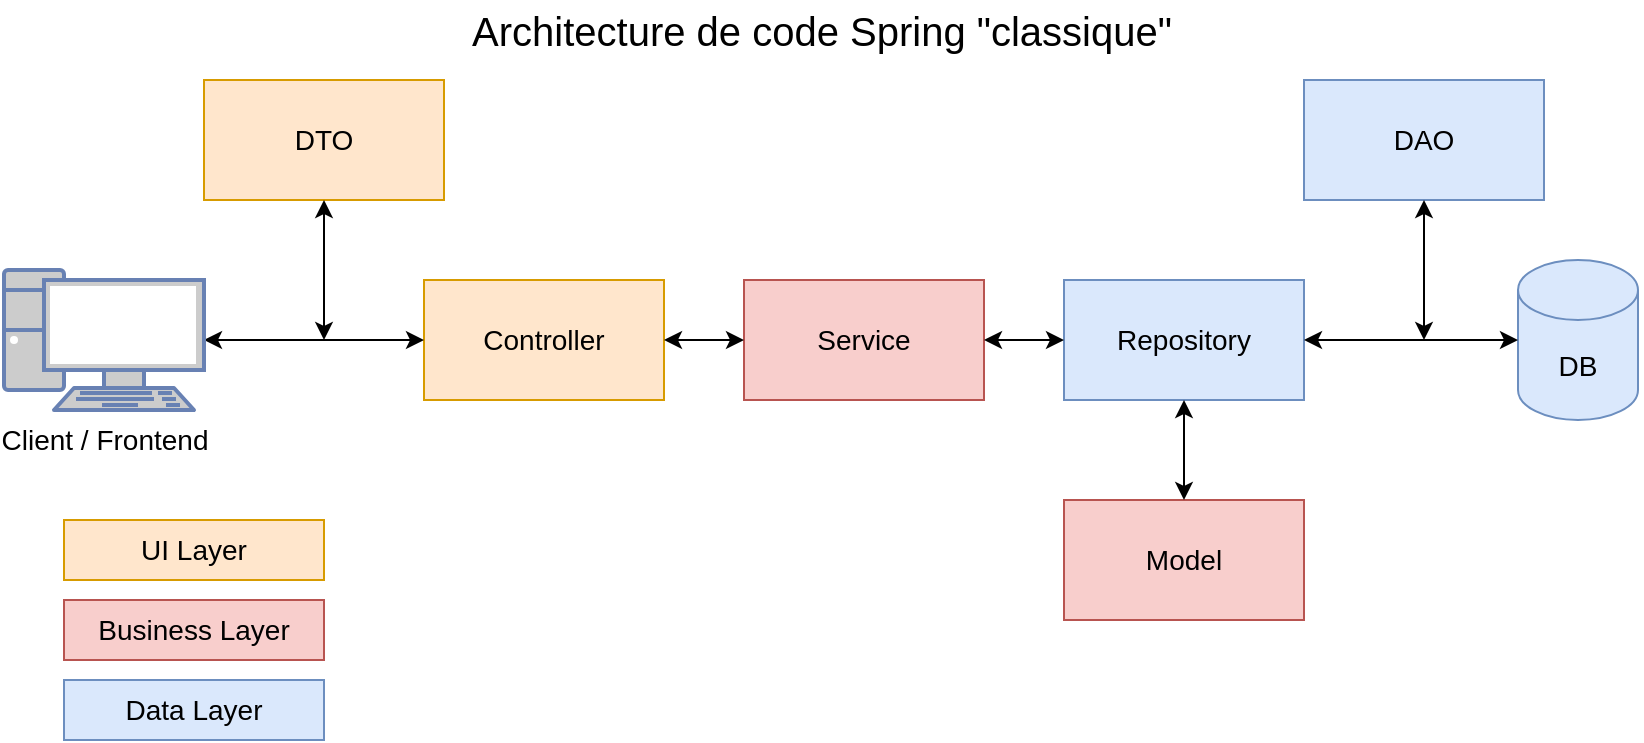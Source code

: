 <mxfile version="17.4.2" type="device"><diagram id="XhzNHSuVkOPo0Uu2TsME" name="Architecture Spring"><mxGraphModel dx="1038" dy="641" grid="1" gridSize="10" guides="1" tooltips="1" connect="1" arrows="1" fold="1" page="1" pageScale="1" pageWidth="827" pageHeight="1169" math="0" shadow="0"><root><mxCell id="0"/><mxCell id="1" parent="0"/><mxCell id="eK7f1ou33tJLgVjqzxmD-2" value="Controller" style="rounded=0;whiteSpace=wrap;html=1;fillColor=#ffe6cc;strokeColor=#d79b00;fontSize=14;" parent="1" vertex="1"><mxGeometry x="215" y="140" width="120" height="60" as="geometry"/></mxCell><mxCell id="eK7f1ou33tJLgVjqzxmD-3" value="DTO" style="rounded=0;whiteSpace=wrap;html=1;fillColor=#ffe6cc;strokeColor=#d79b00;fontSize=14;" parent="1" vertex="1"><mxGeometry x="105" y="40" width="120" height="60" as="geometry"/></mxCell><mxCell id="eK7f1ou33tJLgVjqzxmD-4" value="Service" style="rounded=0;whiteSpace=wrap;html=1;fillColor=#f8cecc;strokeColor=#b85450;fontSize=14;" parent="1" vertex="1"><mxGeometry x="375" y="140" width="120" height="60" as="geometry"/></mxCell><mxCell id="eK7f1ou33tJLgVjqzxmD-5" value="Repository" style="rounded=0;whiteSpace=wrap;html=1;fillColor=#dae8fc;strokeColor=#6c8ebf;fontSize=14;" parent="1" vertex="1"><mxGeometry x="535" y="140" width="120" height="60" as="geometry"/></mxCell><mxCell id="eK7f1ou33tJLgVjqzxmD-6" value="DAO" style="rounded=0;whiteSpace=wrap;html=1;fillColor=#dae8fc;strokeColor=#6c8ebf;fontSize=14;" parent="1" vertex="1"><mxGeometry x="655" y="40" width="120" height="60" as="geometry"/></mxCell><mxCell id="eK7f1ou33tJLgVjqzxmD-7" value="DB" style="shape=cylinder3;whiteSpace=wrap;html=1;boundedLbl=1;backgroundOutline=1;size=15;fillColor=#dae8fc;strokeColor=#6c8ebf;fontSize=14;" parent="1" vertex="1"><mxGeometry x="762" y="130" width="60" height="80" as="geometry"/></mxCell><mxCell id="eK7f1ou33tJLgVjqzxmD-16" value="" style="endArrow=classic;startArrow=classic;html=1;rounded=0;strokeColor=#000000;fillColor=#000000;entryX=0.5;entryY=1;entryDx=0;entryDy=0;" parent="1" target="eK7f1ou33tJLgVjqzxmD-3" edge="1"><mxGeometry width="50" height="50" relative="1" as="geometry"><mxPoint x="165" y="170" as="sourcePoint"/><mxPoint x="345" as="targetPoint"/></mxGeometry></mxCell><mxCell id="eK7f1ou33tJLgVjqzxmD-17" value="" style="endArrow=classic;startArrow=classic;html=1;rounded=0;strokeColor=#000000;fillColor=#000000;entryX=0;entryY=0.5;entryDx=0;entryDy=0;" parent="1" source="s1-79UuAQpgsjr7xnip9-1" target="eK7f1ou33tJLgVjqzxmD-2" edge="1"><mxGeometry width="50" height="50" relative="1" as="geometry"><mxPoint x="115" y="170" as="sourcePoint"/><mxPoint x="175" y="110" as="targetPoint"/></mxGeometry></mxCell><mxCell id="eK7f1ou33tJLgVjqzxmD-18" value="" style="endArrow=classic;startArrow=classic;html=1;rounded=0;strokeColor=#000000;fillColor=#000000;entryX=0.5;entryY=1;entryDx=0;entryDy=0;" parent="1" target="eK7f1ou33tJLgVjqzxmD-6" edge="1"><mxGeometry width="50" height="50" relative="1" as="geometry"><mxPoint x="715" y="170" as="sourcePoint"/><mxPoint x="705" y="210" as="targetPoint"/></mxGeometry></mxCell><mxCell id="eK7f1ou33tJLgVjqzxmD-19" value="" style="endArrow=classic;startArrow=classic;html=1;rounded=0;strokeColor=#000000;fillColor=#000000;entryX=0;entryY=0.5;entryDx=0;entryDy=0;exitX=1;exitY=0.5;exitDx=0;exitDy=0;" parent="1" source="eK7f1ou33tJLgVjqzxmD-4" target="eK7f1ou33tJLgVjqzxmD-5" edge="1"><mxGeometry width="50" height="50" relative="1" as="geometry"><mxPoint x="195" y="200" as="sourcePoint"/><mxPoint x="195" y="130" as="targetPoint"/></mxGeometry></mxCell><mxCell id="eK7f1ou33tJLgVjqzxmD-20" value="" style="endArrow=classic;startArrow=classic;html=1;rounded=0;strokeColor=#000000;fillColor=#000000;entryX=0;entryY=0.5;entryDx=0;entryDy=0;exitX=1;exitY=0.5;exitDx=0;exitDy=0;" parent="1" source="eK7f1ou33tJLgVjqzxmD-2" target="eK7f1ou33tJLgVjqzxmD-4" edge="1"><mxGeometry width="50" height="50" relative="1" as="geometry"><mxPoint x="205" y="210" as="sourcePoint"/><mxPoint x="205" y="140" as="targetPoint"/></mxGeometry></mxCell><mxCell id="eK7f1ou33tJLgVjqzxmD-21" value="" style="endArrow=classic;startArrow=classic;html=1;rounded=0;strokeColor=#000000;fillColor=#000000;entryX=0;entryY=0.5;entryDx=0;entryDy=0;entryPerimeter=0;exitX=1;exitY=0.5;exitDx=0;exitDy=0;" parent="1" source="eK7f1ou33tJLgVjqzxmD-5" target="eK7f1ou33tJLgVjqzxmD-7" edge="1"><mxGeometry width="50" height="50" relative="1" as="geometry"><mxPoint x="715" y="290" as="sourcePoint"/><mxPoint x="715" y="220" as="targetPoint"/></mxGeometry></mxCell><mxCell id="eK7f1ou33tJLgVjqzxmD-22" value="Architecture de code Spring &quot;classique&quot;" style="text;html=1;strokeColor=none;fillColor=none;align=center;verticalAlign=middle;whiteSpace=wrap;rounded=0;fontSize=20;" parent="1" vertex="1"><mxGeometry x="4" width="820" height="30" as="geometry"/></mxCell><mxCell id="1RI3juvng66ncGCI-TJ7-1" value="Model" style="rounded=0;whiteSpace=wrap;html=1;fillColor=#f8cecc;strokeColor=#b85450;fontSize=14;" parent="1" vertex="1"><mxGeometry x="535" y="250" width="120" height="60" as="geometry"/></mxCell><mxCell id="1RI3juvng66ncGCI-TJ7-3" value="" style="endArrow=classic;startArrow=classic;html=1;rounded=0;strokeColor=#000000;fillColor=#000000;entryX=0.5;entryY=1;entryDx=0;entryDy=0;exitX=0.5;exitY=0;exitDx=0;exitDy=0;" parent="1" source="1RI3juvng66ncGCI-TJ7-1" target="eK7f1ou33tJLgVjqzxmD-5" edge="1"><mxGeometry width="50" height="50" relative="1" as="geometry"><mxPoint x="284.5" y="350" as="sourcePoint"/><mxPoint x="284.5" y="280" as="targetPoint"/></mxGeometry></mxCell><mxCell id="s1-79UuAQpgsjr7xnip9-1" value="Client / Frontend" style="fontColor=#000000;verticalAlign=top;verticalLabelPosition=bottom;labelPosition=center;align=center;html=1;outlineConnect=0;fillColor=#CCCCCC;strokeColor=#6881B3;gradientColor=none;gradientDirection=north;strokeWidth=2;shape=mxgraph.networks.pc;fontSize=14;" parent="1" vertex="1"><mxGeometry x="5" y="135" width="100" height="70" as="geometry"/></mxCell><mxCell id="kfWWqxcqESygmRil6v12-3" value="Business Layer" style="text;html=1;strokeColor=#b85450;fillColor=#f8cecc;align=center;verticalAlign=middle;whiteSpace=wrap;rounded=0;fontSize=14;" parent="1" vertex="1"><mxGeometry x="35" y="300" width="130" height="30" as="geometry"/></mxCell><mxCell id="kfWWqxcqESygmRil6v12-4" value="UI Layer" style="text;html=1;strokeColor=#d79b00;fillColor=#ffe6cc;align=center;verticalAlign=middle;whiteSpace=wrap;rounded=0;fontSize=14;" parent="1" vertex="1"><mxGeometry x="35" y="260" width="130" height="30" as="geometry"/></mxCell><mxCell id="kfWWqxcqESygmRil6v12-5" value="Data Layer" style="text;html=1;strokeColor=#6c8ebf;fillColor=#dae8fc;align=center;verticalAlign=middle;whiteSpace=wrap;rounded=0;fontSize=14;" parent="1" vertex="1"><mxGeometry x="35.0" y="340" width="130" height="30" as="geometry"/></mxCell></root></mxGraphModel></diagram></mxfile>